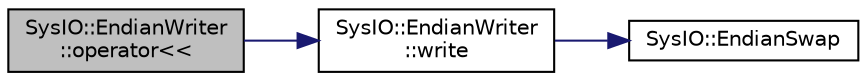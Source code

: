 digraph "SysIO::EndianWriter::operator&lt;&lt;"
{
 // LATEX_PDF_SIZE
  edge [fontname="Helvetica",fontsize="10",labelfontname="Helvetica",labelfontsize="10"];
  node [fontname="Helvetica",fontsize="10",shape=record];
  rankdir="LR";
  Node1 [label="SysIO::EndianWriter\l::operator\<\<",height=0.2,width=0.4,color="black", fillcolor="grey75", style="filled", fontcolor="black",tooltip="Write wrapper for << override."];
  Node1 -> Node2 [color="midnightblue",fontsize="10",style="solid"];
  Node2 [label="SysIO::EndianWriter\l::write",height=0.2,width=0.4,color="black", fillcolor="white", style="filled",URL="$class_sys_i_o_1_1_endian_writer.html#af2d2a1b0597db532735efa863cd24bd9",tooltip="Write some data to file. Adjusted for endianness if required."];
  Node2 -> Node3 [color="midnightblue",fontsize="10",style="solid"];
  Node3 [label="SysIO::EndianSwap",height=0.2,width=0.4,color="black", fillcolor="white", style="filled",URL="$namespace_sys_i_o.html#aaae01cabe0b56e28420b0974f95e7cb8",tooltip="Swaps the endianness for the passed parameter."];
}
